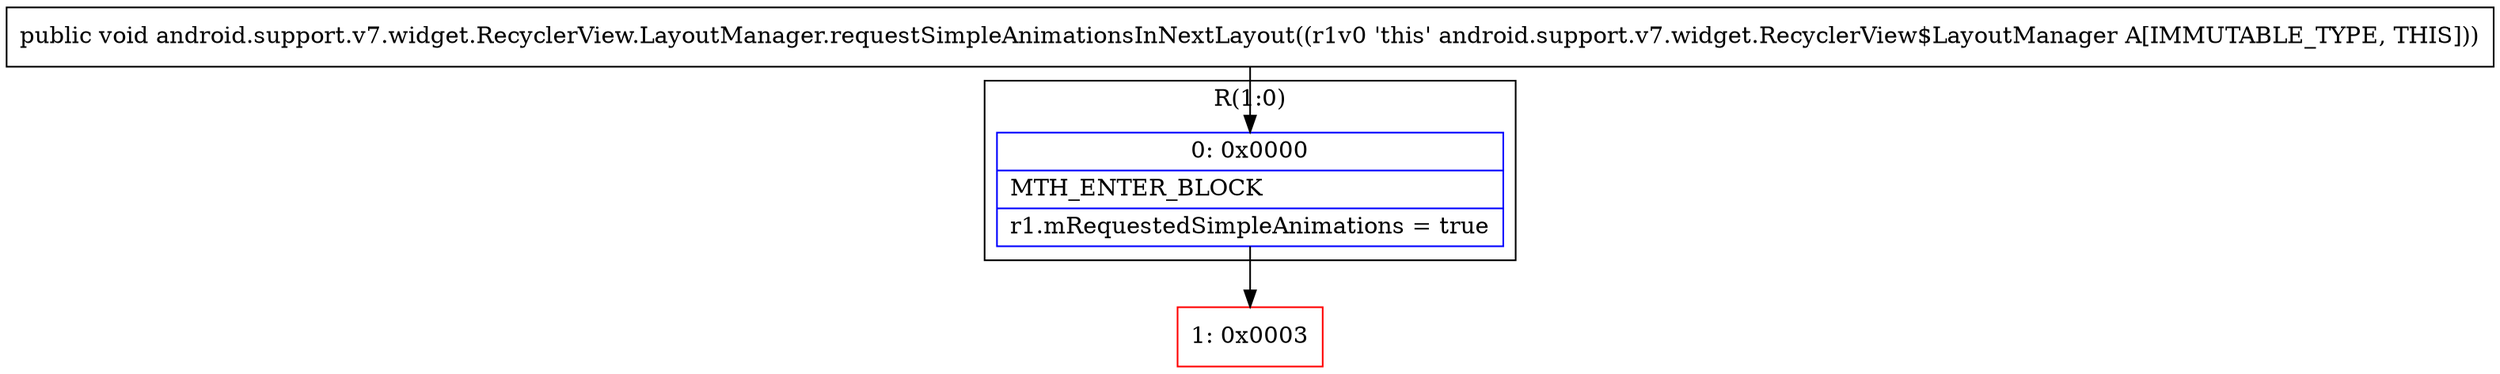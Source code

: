 digraph "CFG forandroid.support.v7.widget.RecyclerView.LayoutManager.requestSimpleAnimationsInNextLayout()V" {
subgraph cluster_Region_1435247504 {
label = "R(1:0)";
node [shape=record,color=blue];
Node_0 [shape=record,label="{0\:\ 0x0000|MTH_ENTER_BLOCK\l|r1.mRequestedSimpleAnimations = true\l}"];
}
Node_1 [shape=record,color=red,label="{1\:\ 0x0003}"];
MethodNode[shape=record,label="{public void android.support.v7.widget.RecyclerView.LayoutManager.requestSimpleAnimationsInNextLayout((r1v0 'this' android.support.v7.widget.RecyclerView$LayoutManager A[IMMUTABLE_TYPE, THIS])) }"];
MethodNode -> Node_0;
Node_0 -> Node_1;
}

